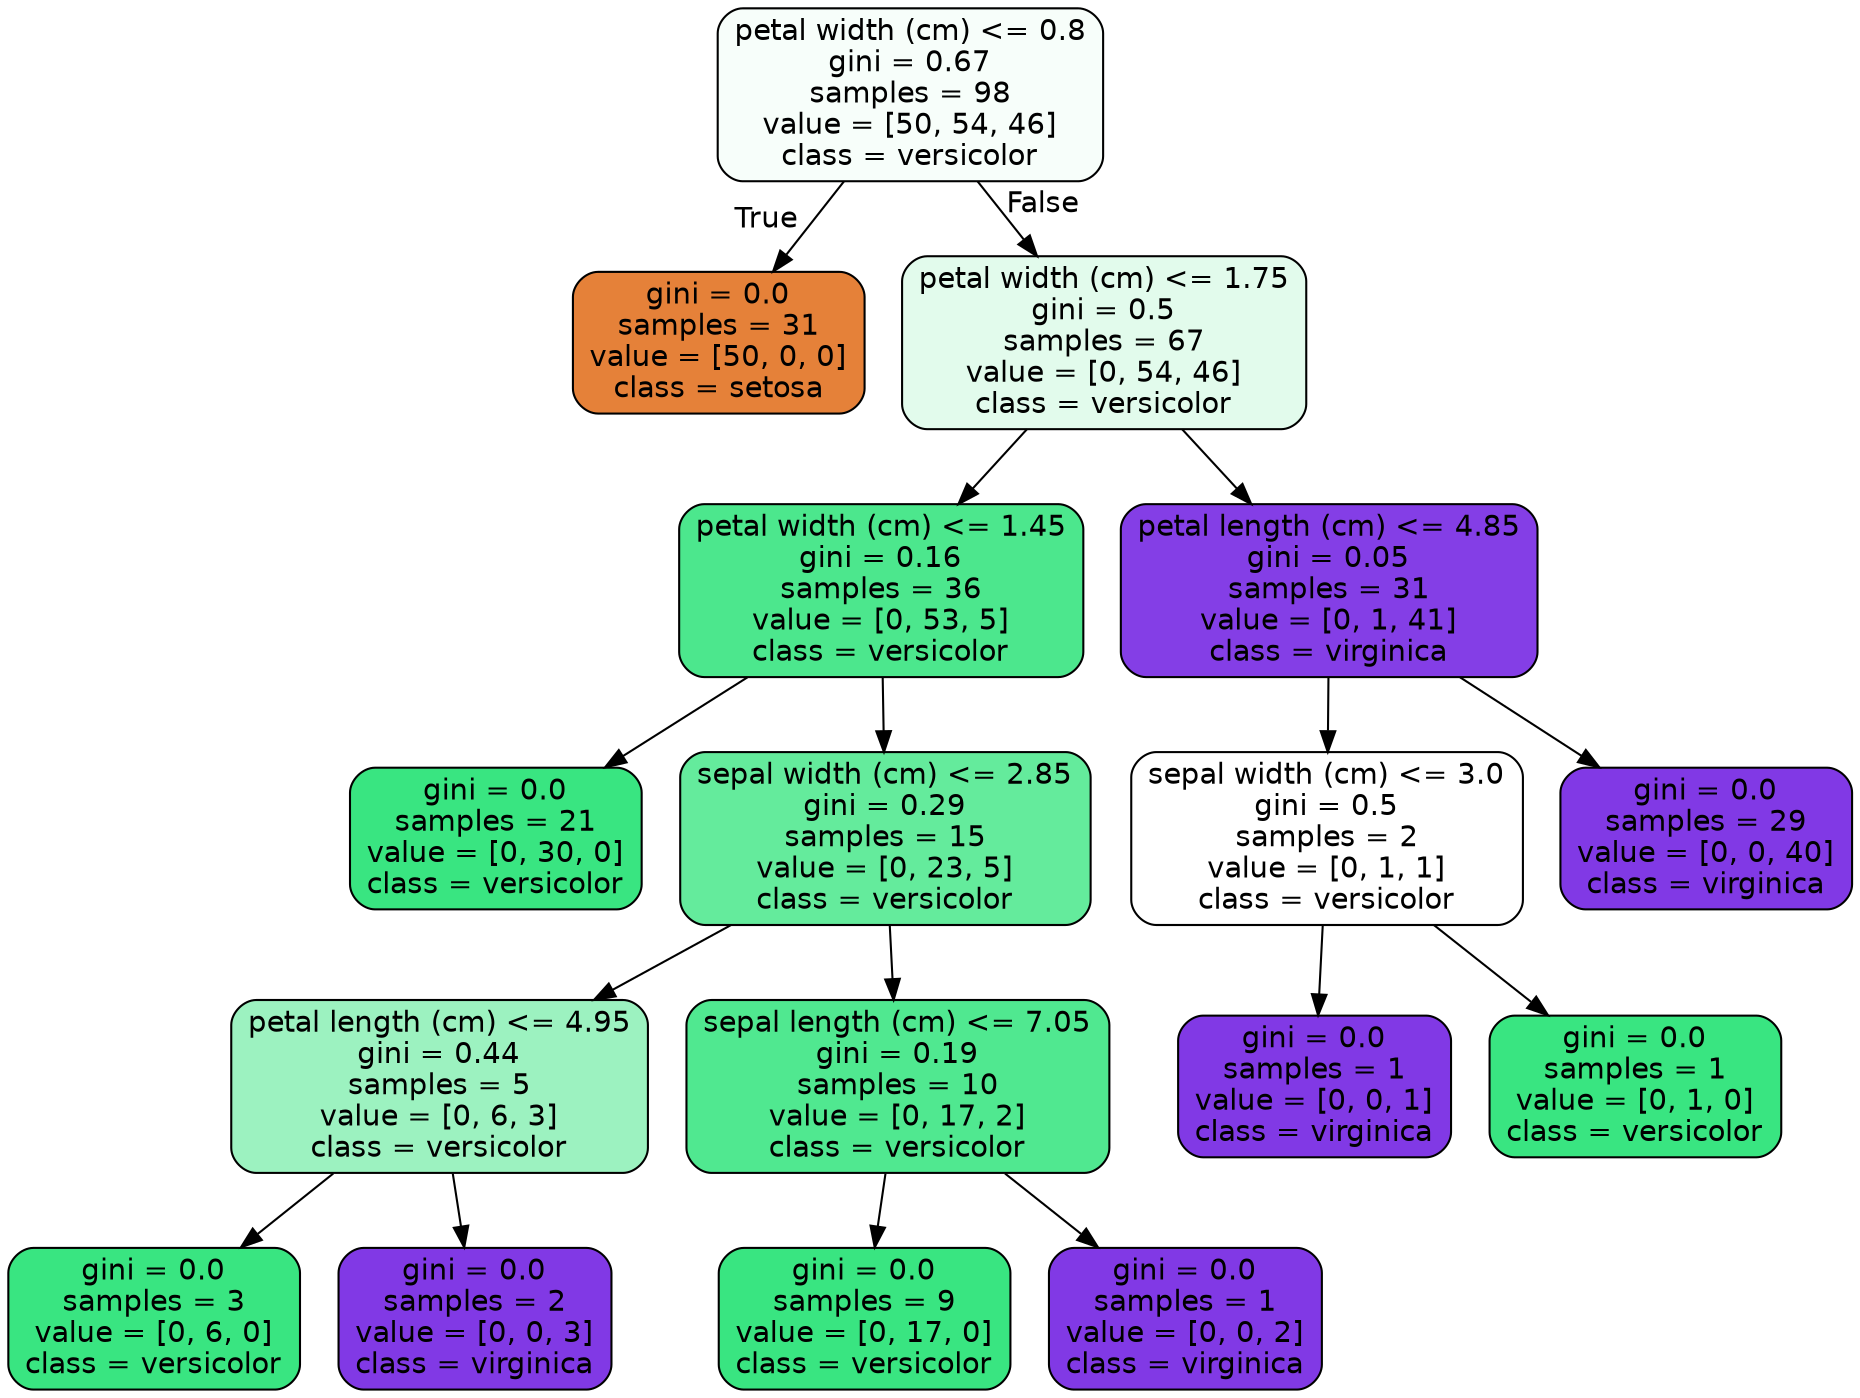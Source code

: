 digraph Tree {
node [shape=box, style="filled, rounded", color="black", fontname="helvetica"] ;
edge [fontname="helvetica"] ;
0 [label="petal width (cm) <= 0.8\ngini = 0.67\nsamples = 98\nvalue = [50, 54, 46]\nclass = versicolor", fillcolor="#f7fefa"] ;
1 [label="gini = 0.0\nsamples = 31\nvalue = [50, 0, 0]\nclass = setosa", fillcolor="#e58139"] ;
0 -> 1 [labeldistance=2.5, labelangle=45, headlabel="True"] ;
2 [label="petal width (cm) <= 1.75\ngini = 0.5\nsamples = 67\nvalue = [0, 54, 46]\nclass = versicolor", fillcolor="#e2fbec"] ;
0 -> 2 [labeldistance=2.5, labelangle=-45, headlabel="False"] ;
3 [label="petal width (cm) <= 1.45\ngini = 0.16\nsamples = 36\nvalue = [0, 53, 5]\nclass = versicolor", fillcolor="#4ce78d"] ;
2 -> 3 ;
4 [label="gini = 0.0\nsamples = 21\nvalue = [0, 30, 0]\nclass = versicolor", fillcolor="#39e581"] ;
3 -> 4 ;
5 [label="sepal width (cm) <= 2.85\ngini = 0.29\nsamples = 15\nvalue = [0, 23, 5]\nclass = versicolor", fillcolor="#64eb9c"] ;
3 -> 5 ;
6 [label="petal length (cm) <= 4.95\ngini = 0.44\nsamples = 5\nvalue = [0, 6, 3]\nclass = versicolor", fillcolor="#9cf2c0"] ;
5 -> 6 ;
7 [label="gini = 0.0\nsamples = 3\nvalue = [0, 6, 0]\nclass = versicolor", fillcolor="#39e581"] ;
6 -> 7 ;
8 [label="gini = 0.0\nsamples = 2\nvalue = [0, 0, 3]\nclass = virginica", fillcolor="#8139e5"] ;
6 -> 8 ;
9 [label="sepal length (cm) <= 7.05\ngini = 0.19\nsamples = 10\nvalue = [0, 17, 2]\nclass = versicolor", fillcolor="#50e890"] ;
5 -> 9 ;
10 [label="gini = 0.0\nsamples = 9\nvalue = [0, 17, 0]\nclass = versicolor", fillcolor="#39e581"] ;
9 -> 10 ;
11 [label="gini = 0.0\nsamples = 1\nvalue = [0, 0, 2]\nclass = virginica", fillcolor="#8139e5"] ;
9 -> 11 ;
12 [label="petal length (cm) <= 4.85\ngini = 0.05\nsamples = 31\nvalue = [0, 1, 41]\nclass = virginica", fillcolor="#843ee6"] ;
2 -> 12 ;
13 [label="sepal width (cm) <= 3.0\ngini = 0.5\nsamples = 2\nvalue = [0, 1, 1]\nclass = versicolor", fillcolor="#ffffff"] ;
12 -> 13 ;
14 [label="gini = 0.0\nsamples = 1\nvalue = [0, 0, 1]\nclass = virginica", fillcolor="#8139e5"] ;
13 -> 14 ;
15 [label="gini = 0.0\nsamples = 1\nvalue = [0, 1, 0]\nclass = versicolor", fillcolor="#39e581"] ;
13 -> 15 ;
16 [label="gini = 0.0\nsamples = 29\nvalue = [0, 0, 40]\nclass = virginica", fillcolor="#8139e5"] ;
12 -> 16 ;
}